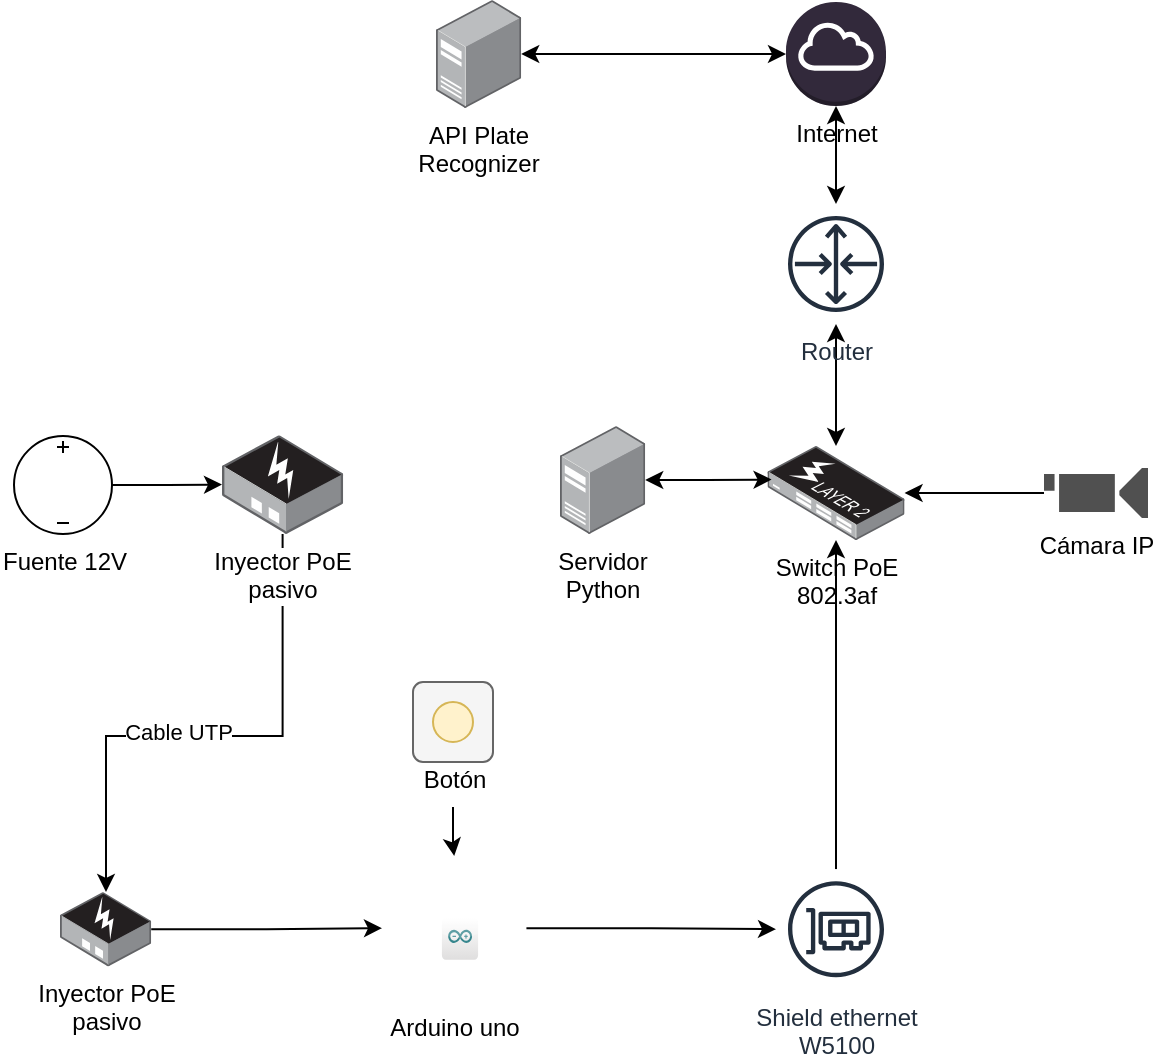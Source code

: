 <mxfile version="24.7.14">
  <diagram name="Página-1" id="GjAqCR4Qu8CQT9wUx7fy">
    <mxGraphModel dx="1050" dy="522" grid="0" gridSize="10" guides="1" tooltips="1" connect="1" arrows="1" fold="1" page="1" pageScale="1" pageWidth="827" pageHeight="1169" math="0" shadow="0">
      <root>
        <mxCell id="0" />
        <mxCell id="1" parent="0" />
        <mxCell id="gvj8P1FqmMgLHGxk7D5m-5" value="" style="group" parent="1" vertex="1" connectable="0">
          <mxGeometry x="314" y="535" width="78" height="86" as="geometry" />
        </mxCell>
        <mxCell id="gvj8P1FqmMgLHGxk7D5m-3" value="" style="dashed=0;outlineConnect=0;html=1;align=center;labelPosition=center;verticalLabelPosition=bottom;verticalAlign=top;shape=mxgraph.webicons.arduino;gradientColor=#DFDEDE" parent="gvj8P1FqmMgLHGxk7D5m-5" vertex="1">
          <mxGeometry x="29.954" y="31.031" width="18.093" height="20.835" as="geometry" />
        </mxCell>
        <mxCell id="gvj8P1FqmMgLHGxk7D5m-4" value="Arduino uno" style="shape=image;html=1;verticalAlign=top;verticalLabelPosition=bottom;labelBackgroundColor=#ffffff;imageAspect=0;aspect=fixed;image=https://cdn2.iconfinder.com/data/icons/electronic-13/480/3-electronic-arduino-chipset-icon-2-128.png;clipPath=inset(10.94% 10.94% 10.94% 10.94%);" parent="gvj8P1FqmMgLHGxk7D5m-5" vertex="1">
          <mxGeometry width="72.214" height="72.214" as="geometry" />
        </mxCell>
        <mxCell id="gvj8P1FqmMgLHGxk7D5m-30" style="edgeStyle=orthogonalEdgeStyle;rounded=0;orthogonalLoop=1;jettySize=auto;html=1;" parent="1" source="gvj8P1FqmMgLHGxk7D5m-7" target="gvj8P1FqmMgLHGxk7D5m-23" edge="1">
          <mxGeometry relative="1" as="geometry" />
        </mxCell>
        <mxCell id="gvj8P1FqmMgLHGxk7D5m-7" value="Fuente 12V&lt;div&gt;&lt;br&gt;&lt;/div&gt;" style="pointerEvents=1;verticalLabelPosition=bottom;shadow=0;dashed=0;align=center;html=1;verticalAlign=top;shape=mxgraph.electrical.signal_sources.source;aspect=fixed;points=[[0.5,0,0],[1,0.5,0],[0.5,1,0],[0,0.5,0]];elSignalType=dc3;" parent="1" vertex="1">
          <mxGeometry x="130" y="325" width="49" height="49" as="geometry" />
        </mxCell>
        <mxCell id="gvj8P1FqmMgLHGxk7D5m-29" style="edgeStyle=orthogonalEdgeStyle;rounded=0;orthogonalLoop=1;jettySize=auto;html=1;" parent="1" source="gvj8P1FqmMgLHGxk7D5m-23" target="gvj8P1FqmMgLHGxk7D5m-24" edge="1">
          <mxGeometry relative="1" as="geometry">
            <mxPoint x="272.343" y="466.8" as="targetPoint" />
            <Array as="points">
              <mxPoint x="264" y="475" />
              <mxPoint x="176" y="475" />
            </Array>
          </mxGeometry>
        </mxCell>
        <mxCell id="gvj8P1FqmMgLHGxk7D5m-32" value="Cable UTP" style="edgeLabel;html=1;align=center;verticalAlign=middle;resizable=0;points=[];" parent="gvj8P1FqmMgLHGxk7D5m-29" vertex="1" connectable="0">
          <mxGeometry x="0.147" y="-2" relative="1" as="geometry">
            <mxPoint as="offset" />
          </mxGeometry>
        </mxCell>
        <mxCell id="gvj8P1FqmMgLHGxk7D5m-23" value="&lt;div&gt;Inyector PoE&lt;/div&gt;&lt;div&gt;pasivo&lt;/div&gt;" style="image;points=[];aspect=fixed;html=1;align=center;shadow=0;dashed=0;image=img/lib/allied_telesis/media_converters/Media_Converter_Standalone_POE.svg;" parent="1" vertex="1">
          <mxGeometry x="234" y="324.56" width="60.6" height="49.44" as="geometry" />
        </mxCell>
        <mxCell id="gvj8P1FqmMgLHGxk7D5m-31" value="" style="edgeStyle=orthogonalEdgeStyle;rounded=0;orthogonalLoop=1;jettySize=auto;html=1;" parent="1" source="gvj8P1FqmMgLHGxk7D5m-24" target="gvj8P1FqmMgLHGxk7D5m-4" edge="1">
          <mxGeometry relative="1" as="geometry" />
        </mxCell>
        <mxCell id="gvj8P1FqmMgLHGxk7D5m-24" value="Inyector PoE&lt;div&gt;pasivo&lt;/div&gt;" style="image;points=[];aspect=fixed;html=1;align=center;shadow=0;dashed=0;image=img/lib/allied_telesis/media_converters/Media_Converter_Standalone_POE.svg;" parent="1" vertex="1">
          <mxGeometry x="153" y="553" width="45.6" height="37.2" as="geometry" />
        </mxCell>
        <mxCell id="gvj8P1FqmMgLHGxk7D5m-50" style="edgeStyle=orthogonalEdgeStyle;rounded=0;orthogonalLoop=1;jettySize=auto;html=1;startArrow=classic;startFill=1;" parent="1" source="gvj8P1FqmMgLHGxk7D5m-33" target="gvj8P1FqmMgLHGxk7D5m-49" edge="1">
          <mxGeometry relative="1" as="geometry" />
        </mxCell>
        <mxCell id="gvj8P1FqmMgLHGxk7D5m-33" value="Switch PoE&lt;div&gt;802.3af&lt;/div&gt;" style="image;points=[];aspect=fixed;html=1;align=center;shadow=0;dashed=0;image=img/lib/allied_telesis/switch/Switch_24_port_L2_POE.svg;" parent="1" vertex="1">
          <mxGeometry x="506.72" y="330" width="68.56" height="47" as="geometry" />
        </mxCell>
        <mxCell id="gvj8P1FqmMgLHGxk7D5m-36" style="edgeStyle=orthogonalEdgeStyle;rounded=0;orthogonalLoop=1;jettySize=auto;html=1;" parent="1" source="gvj8P1FqmMgLHGxk7D5m-34" target="gvj8P1FqmMgLHGxk7D5m-33" edge="1">
          <mxGeometry relative="1" as="geometry" />
        </mxCell>
        <mxCell id="gvj8P1FqmMgLHGxk7D5m-34" value="Shield ethernet&lt;div&gt;W5100&lt;/div&gt;" style="sketch=0;outlineConnect=0;fontColor=#232F3E;gradientColor=none;strokeColor=#232F3E;fillColor=#ffffff;dashed=0;verticalLabelPosition=bottom;verticalAlign=top;align=center;html=1;fontSize=12;fontStyle=0;aspect=fixed;shape=mxgraph.aws4.resourceIcon;resIcon=mxgraph.aws4.elastic_network_interface;" parent="1" vertex="1">
          <mxGeometry x="511" y="541.6" width="60" height="60" as="geometry" />
        </mxCell>
        <mxCell id="gvj8P1FqmMgLHGxk7D5m-35" style="edgeStyle=orthogonalEdgeStyle;rounded=0;orthogonalLoop=1;jettySize=auto;html=1;exitX=1;exitY=0.5;exitDx=0;exitDy=0;" parent="1" source="gvj8P1FqmMgLHGxk7D5m-4" target="gvj8P1FqmMgLHGxk7D5m-34" edge="1">
          <mxGeometry relative="1" as="geometry" />
        </mxCell>
        <mxCell id="gvj8P1FqmMgLHGxk7D5m-39" value="" style="group" parent="1" vertex="1" connectable="0">
          <mxGeometry x="325" y="448" width="49" height="62.44" as="geometry" />
        </mxCell>
        <mxCell id="gvj8P1FqmMgLHGxk7D5m-14" value="" style="html=1;shadow=0;dashed=0;shape=mxgraph.bootstrap.rrect;rSize=5;strokeColor=#666666;html=1;whiteSpace=wrap;fillColor=#f5f5f5;align=right;spacing=10;fontColor=#333333;" parent="gvj8P1FqmMgLHGxk7D5m-39" vertex="1">
          <mxGeometry x="4.5" width="40" height="40" as="geometry" />
        </mxCell>
        <mxCell id="gvj8P1FqmMgLHGxk7D5m-15" value="" style="html=1;shadow=0;dashed=0;shape=ellipse;strokeColor=#d6b656;fillColor=#fff2cc;" parent="gvj8P1FqmMgLHGxk7D5m-14" vertex="1">
          <mxGeometry x="0.5" y="0.5" width="20" height="20" relative="1" as="geometry">
            <mxPoint x="-10" y="-10" as="offset" />
          </mxGeometry>
        </mxCell>
        <mxCell id="gvj8P1FqmMgLHGxk7D5m-21" value="Botón" style="text;html=1;align=center;verticalAlign=middle;resizable=0;points=[];autosize=1;strokeColor=none;fillColor=none;" parent="gvj8P1FqmMgLHGxk7D5m-39" vertex="1">
          <mxGeometry y="36.44" width="49" height="26" as="geometry" />
        </mxCell>
        <mxCell id="gvj8P1FqmMgLHGxk7D5m-40" style="edgeStyle=orthogonalEdgeStyle;rounded=0;orthogonalLoop=1;jettySize=auto;html=1;" parent="1" source="gvj8P1FqmMgLHGxk7D5m-21" target="gvj8P1FqmMgLHGxk7D5m-4" edge="1">
          <mxGeometry relative="1" as="geometry" />
        </mxCell>
        <mxCell id="gvj8P1FqmMgLHGxk7D5m-42" style="edgeStyle=orthogonalEdgeStyle;rounded=0;orthogonalLoop=1;jettySize=auto;html=1;" parent="1" source="gvj8P1FqmMgLHGxk7D5m-41" target="gvj8P1FqmMgLHGxk7D5m-33" edge="1">
          <mxGeometry relative="1" as="geometry" />
        </mxCell>
        <mxCell id="gvj8P1FqmMgLHGxk7D5m-41" value="Cámara IP" style="sketch=0;pointerEvents=1;shadow=0;dashed=0;html=1;strokeColor=none;fillColor=#505050;labelPosition=center;verticalLabelPosition=bottom;verticalAlign=top;outlineConnect=0;align=center;shape=mxgraph.office.devices.video_camera;" parent="1" vertex="1">
          <mxGeometry x="645" y="341" width="52" height="25" as="geometry" />
        </mxCell>
        <mxCell id="gvj8P1FqmMgLHGxk7D5m-47" value="Servidor&lt;div&gt;Python&lt;/div&gt;" style="image;points=[];aspect=fixed;html=1;align=center;shadow=0;dashed=0;image=img/lib/allied_telesis/computer_and_terminals/Server_Desktop.svg;" parent="1" vertex="1">
          <mxGeometry x="403" y="320" width="42.6" height="54" as="geometry" />
        </mxCell>
        <mxCell id="gvj8P1FqmMgLHGxk7D5m-48" style="edgeStyle=orthogonalEdgeStyle;rounded=0;orthogonalLoop=1;jettySize=auto;html=1;entryX=0.03;entryY=0.357;entryDx=0;entryDy=0;entryPerimeter=0;startArrow=classic;startFill=1;" parent="1" source="gvj8P1FqmMgLHGxk7D5m-47" target="gvj8P1FqmMgLHGxk7D5m-33" edge="1">
          <mxGeometry relative="1" as="geometry" />
        </mxCell>
        <mxCell id="gvj8P1FqmMgLHGxk7D5m-49" value="Router" style="sketch=0;outlineConnect=0;fontColor=#232F3E;gradientColor=none;strokeColor=#232F3E;fillColor=#ffffff;dashed=0;verticalLabelPosition=bottom;verticalAlign=top;align=center;html=1;fontSize=12;fontStyle=0;aspect=fixed;shape=mxgraph.aws4.resourceIcon;resIcon=mxgraph.aws4.router;" parent="1" vertex="1">
          <mxGeometry x="511" y="209" width="60" height="60" as="geometry" />
        </mxCell>
        <mxCell id="gvj8P1FqmMgLHGxk7D5m-54" style="edgeStyle=orthogonalEdgeStyle;rounded=0;orthogonalLoop=1;jettySize=auto;html=1;startArrow=classic;startFill=1;" parent="1" source="gvj8P1FqmMgLHGxk7D5m-51" target="gvj8P1FqmMgLHGxk7D5m-53" edge="1">
          <mxGeometry relative="1" as="geometry" />
        </mxCell>
        <mxCell id="gvj8P1FqmMgLHGxk7D5m-51" value="&lt;font color=&quot;#000000&quot;&gt;Internet&lt;/font&gt;" style="outlineConnect=0;dashed=0;verticalLabelPosition=bottom;verticalAlign=top;align=center;html=1;shape=mxgraph.aws3.internet_gateway;fillColor=#32293B;fontColor=#ffffff;strokeColor=#432D57;" parent="1" vertex="1">
          <mxGeometry x="516" y="108" width="50" height="52" as="geometry" />
        </mxCell>
        <mxCell id="gvj8P1FqmMgLHGxk7D5m-52" style="edgeStyle=orthogonalEdgeStyle;rounded=0;orthogonalLoop=1;jettySize=auto;html=1;entryX=0.5;entryY=1;entryDx=0;entryDy=0;entryPerimeter=0;startArrow=classic;startFill=1;" parent="1" source="gvj8P1FqmMgLHGxk7D5m-49" target="gvj8P1FqmMgLHGxk7D5m-51" edge="1">
          <mxGeometry relative="1" as="geometry" />
        </mxCell>
        <mxCell id="gvj8P1FqmMgLHGxk7D5m-53" value="API Plate&lt;div&gt;Recognizer&lt;/div&gt;" style="image;points=[];aspect=fixed;html=1;align=center;shadow=0;dashed=0;image=img/lib/allied_telesis/computer_and_terminals/Server_Desktop.svg;" parent="1" vertex="1">
          <mxGeometry x="341" y="107" width="42.6" height="54" as="geometry" />
        </mxCell>
      </root>
    </mxGraphModel>
  </diagram>
</mxfile>

